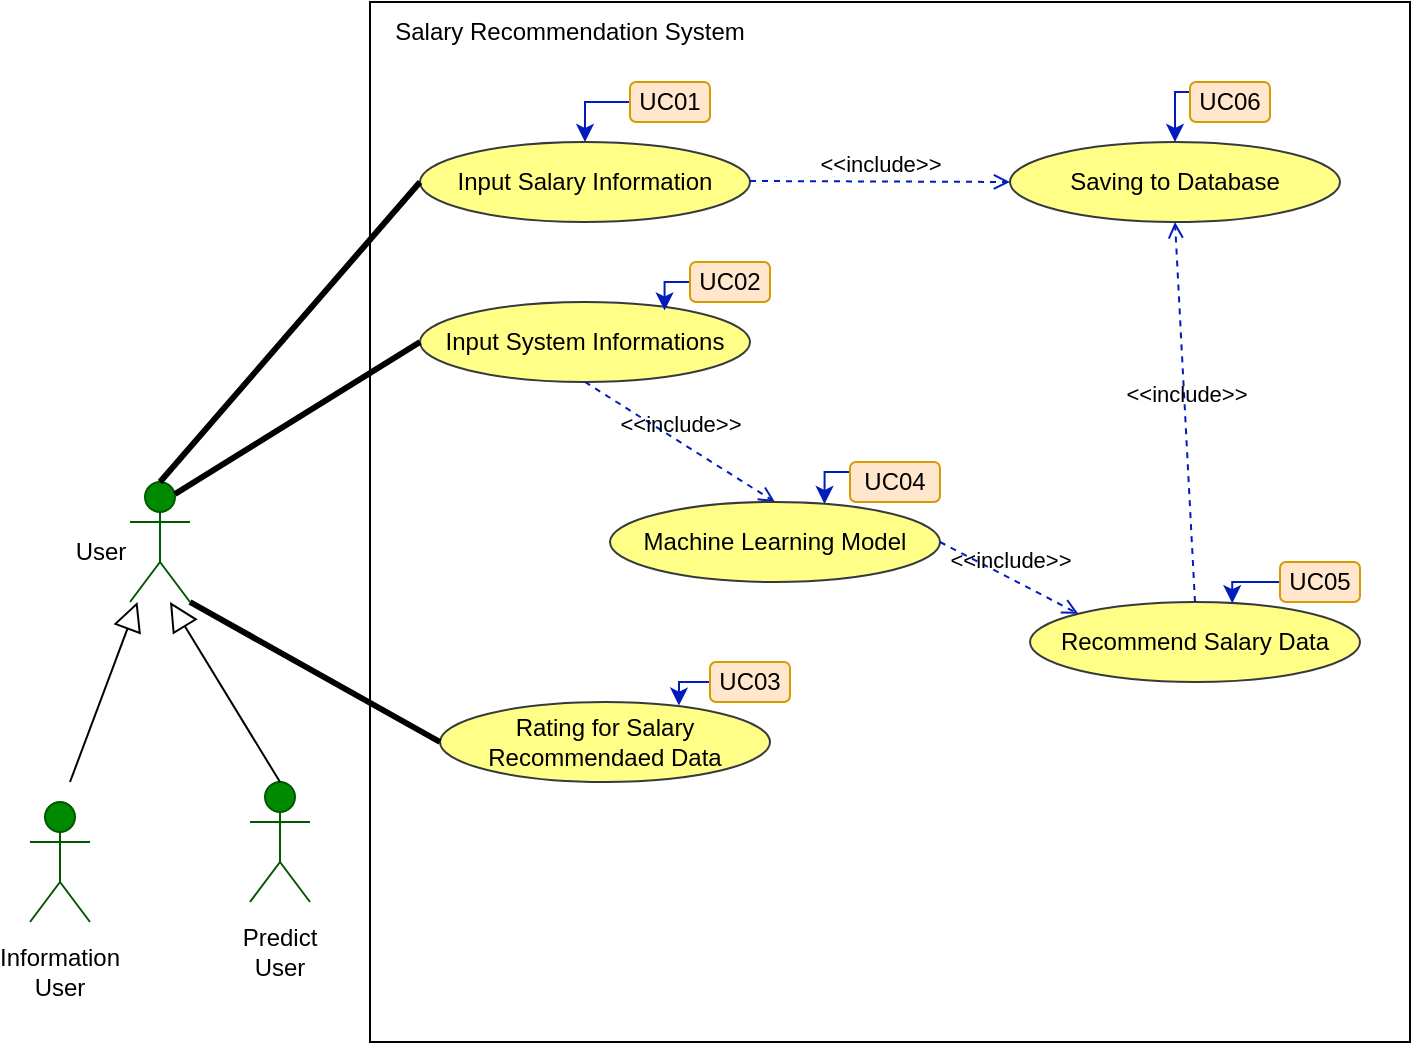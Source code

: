 <mxfile version="20.8.10" type="device"><diagram name="Page-1" id="Gf-9m4Jbnr4AufR5wkpG"><mxGraphModel dx="1036" dy="614" grid="1" gridSize="10" guides="1" tooltips="1" connect="1" arrows="1" fold="1" page="1" pageScale="1" pageWidth="827" pageHeight="1169" math="0" shadow="0"><root><mxCell id="0"/><mxCell id="1" parent="0"/><mxCell id="H_uw6JzIeaf7qpq3a4cU-1" value="User" style="shape=umlActor;verticalLabelPosition=bottom;verticalAlign=top;html=1;outlineConnect=0;fillColor=#008a00;strokeColor=#005700;fontColor=#ffffff;" vertex="1" parent="1"><mxGeometry x="120" y="300" width="30" height="60" as="geometry"/></mxCell><mxCell id="H_uw6JzIeaf7qpq3a4cU-2" value="" style="whiteSpace=wrap;html=1;aspect=fixed;" vertex="1" parent="1"><mxGeometry x="240" y="60" width="520" height="520" as="geometry"/></mxCell><mxCell id="H_uw6JzIeaf7qpq3a4cU-3" value="Salary Recommendation System" style="text;html=1;strokeColor=none;fillColor=none;align=center;verticalAlign=middle;whiteSpace=wrap;rounded=0;" vertex="1" parent="1"><mxGeometry x="240" y="60" width="200" height="30" as="geometry"/></mxCell><mxCell id="H_uw6JzIeaf7qpq3a4cU-4" value="Input Salary Information" style="ellipse;whiteSpace=wrap;html=1;fillColor=#ffff88;strokeColor=#36393d;" vertex="1" parent="1"><mxGeometry x="265" y="130" width="165" height="40" as="geometry"/></mxCell><mxCell id="H_uw6JzIeaf7qpq3a4cU-5" value="Input System Informations" style="ellipse;whiteSpace=wrap;html=1;fillColor=#ffff88;strokeColor=#36393d;" vertex="1" parent="1"><mxGeometry x="265" y="210" width="165" height="40" as="geometry"/></mxCell><mxCell id="H_uw6JzIeaf7qpq3a4cU-9" value="&amp;lt;&amp;lt;include&amp;gt;&amp;gt;" style="html=1;verticalAlign=bottom;labelBackgroundColor=none;endArrow=open;endFill=0;dashed=1;rounded=0;exitX=0.5;exitY=1;exitDx=0;exitDy=0;entryX=0.5;entryY=0;entryDx=0;entryDy=0;fillColor=#0050ef;strokeColor=#001DBC;" edge="1" parent="1" source="H_uw6JzIeaf7qpq3a4cU-5" target="H_uw6JzIeaf7qpq3a4cU-10"><mxGeometry width="160" relative="1" as="geometry"><mxPoint x="340" y="300" as="sourcePoint"/><mxPoint x="500" y="300" as="targetPoint"/></mxGeometry></mxCell><mxCell id="H_uw6JzIeaf7qpq3a4cU-10" value="Machine Learning Model" style="ellipse;whiteSpace=wrap;html=1;fillColor=#ffff88;strokeColor=#36393d;" vertex="1" parent="1"><mxGeometry x="360" y="310" width="165" height="40" as="geometry"/></mxCell><mxCell id="H_uw6JzIeaf7qpq3a4cU-11" value="Recommend Salary Data" style="ellipse;whiteSpace=wrap;html=1;fillColor=#ffff88;strokeColor=#36393d;" vertex="1" parent="1"><mxGeometry x="570" y="360" width="165" height="40" as="geometry"/></mxCell><mxCell id="H_uw6JzIeaf7qpq3a4cU-12" value="&amp;lt;&amp;lt;include&amp;gt;&amp;gt;" style="html=1;verticalAlign=bottom;labelBackgroundColor=none;endArrow=open;endFill=0;dashed=1;rounded=0;entryX=0;entryY=0;entryDx=0;entryDy=0;exitX=1;exitY=0.5;exitDx=0;exitDy=0;fillColor=#0050ef;strokeColor=#001DBC;" edge="1" parent="1" source="H_uw6JzIeaf7qpq3a4cU-10" target="H_uw6JzIeaf7qpq3a4cU-11"><mxGeometry width="160" relative="1" as="geometry"><mxPoint x="340" y="300" as="sourcePoint"/><mxPoint x="500" y="300" as="targetPoint"/></mxGeometry></mxCell><mxCell id="H_uw6JzIeaf7qpq3a4cU-13" value="&amp;lt;&amp;lt;include&amp;gt;&amp;gt;" style="html=1;verticalAlign=bottom;labelBackgroundColor=none;endArrow=open;endFill=0;dashed=1;rounded=0;fillColor=#0050ef;strokeColor=#001DBC;" edge="1" parent="1"><mxGeometry width="160" relative="1" as="geometry"><mxPoint x="430" y="149.5" as="sourcePoint"/><mxPoint x="560" y="150" as="targetPoint"/></mxGeometry></mxCell><mxCell id="H_uw6JzIeaf7qpq3a4cU-14" value="Saving to Database" style="ellipse;whiteSpace=wrap;html=1;fillColor=#ffff88;strokeColor=#36393d;" vertex="1" parent="1"><mxGeometry x="560" y="130" width="165" height="40" as="geometry"/></mxCell><mxCell id="H_uw6JzIeaf7qpq3a4cU-15" value="&amp;lt;&amp;lt;include&amp;gt;&amp;gt;" style="html=1;verticalAlign=bottom;labelBackgroundColor=none;endArrow=open;endFill=0;dashed=1;rounded=0;entryX=0.5;entryY=1;entryDx=0;entryDy=0;exitX=0.5;exitY=0;exitDx=0;exitDy=0;fillColor=#0050ef;strokeColor=#001DBC;" edge="1" parent="1" source="H_uw6JzIeaf7qpq3a4cU-11" target="H_uw6JzIeaf7qpq3a4cU-14"><mxGeometry width="160" relative="1" as="geometry"><mxPoint x="340" y="300" as="sourcePoint"/><mxPoint x="500" y="300" as="targetPoint"/></mxGeometry></mxCell><mxCell id="H_uw6JzIeaf7qpq3a4cU-16" value="Rating for Salary Recommendaed Data" style="ellipse;whiteSpace=wrap;html=1;fillColor=#ffff88;strokeColor=#36393d;" vertex="1" parent="1"><mxGeometry x="275" y="410" width="165" height="40" as="geometry"/></mxCell><mxCell id="H_uw6JzIeaf7qpq3a4cU-17" value="" style="endArrow=none;startArrow=none;endFill=0;startFill=0;endSize=8;html=1;verticalAlign=bottom;labelBackgroundColor=none;strokeWidth=3;rounded=0;exitX=1;exitY=1;exitDx=0;exitDy=0;exitPerimeter=0;entryX=0;entryY=0.5;entryDx=0;entryDy=0;" edge="1" parent="1" source="H_uw6JzIeaf7qpq3a4cU-1" target="H_uw6JzIeaf7qpq3a4cU-16"><mxGeometry width="160" relative="1" as="geometry"><mxPoint x="340" y="300" as="sourcePoint"/><mxPoint x="500" y="300" as="targetPoint"/></mxGeometry></mxCell><mxCell id="H_uw6JzIeaf7qpq3a4cU-18" value="" style="endArrow=none;startArrow=none;endFill=0;startFill=0;endSize=8;html=1;verticalAlign=bottom;labelBackgroundColor=none;strokeWidth=3;rounded=0;exitX=0.75;exitY=0.1;exitDx=0;exitDy=0;exitPerimeter=0;entryX=0;entryY=0.5;entryDx=0;entryDy=0;" edge="1" parent="1" source="H_uw6JzIeaf7qpq3a4cU-1" target="H_uw6JzIeaf7qpq3a4cU-5"><mxGeometry width="160" relative="1" as="geometry"><mxPoint x="340" y="300" as="sourcePoint"/><mxPoint x="500" y="300" as="targetPoint"/></mxGeometry></mxCell><mxCell id="H_uw6JzIeaf7qpq3a4cU-19" value="" style="endArrow=none;startArrow=none;endFill=0;startFill=0;endSize=8;html=1;verticalAlign=bottom;labelBackgroundColor=none;strokeWidth=3;rounded=0;exitX=0.5;exitY=0;exitDx=0;exitDy=0;exitPerimeter=0;entryX=0;entryY=0.5;entryDx=0;entryDy=0;" edge="1" parent="1" source="H_uw6JzIeaf7qpq3a4cU-1" target="H_uw6JzIeaf7qpq3a4cU-4"><mxGeometry width="160" relative="1" as="geometry"><mxPoint x="340" y="300" as="sourcePoint"/><mxPoint x="500" y="300" as="targetPoint"/></mxGeometry></mxCell><mxCell id="H_uw6JzIeaf7qpq3a4cU-35" value="User" style="shape=umlActor;verticalLabelPosition=bottom;verticalAlign=top;html=1;outlineConnect=0;fillColor=#008a00;strokeColor=#005700;fontColor=#ffffff;" vertex="1" parent="1"><mxGeometry x="70" y="460" width="30" height="60" as="geometry"/></mxCell><mxCell id="H_uw6JzIeaf7qpq3a4cU-37" value="User" style="shape=umlActor;verticalLabelPosition=bottom;verticalAlign=top;html=1;outlineConnect=0;fillColor=#008a00;strokeColor=#005700;fontColor=#ffffff;" vertex="1" parent="1"><mxGeometry x="180" y="450" width="30" height="60" as="geometry"/></mxCell><mxCell id="H_uw6JzIeaf7qpq3a4cU-38" value="" style="edgeStyle=none;html=1;endSize=12;endArrow=block;endFill=0;rounded=0;" edge="1" parent="1" target="H_uw6JzIeaf7qpq3a4cU-1"><mxGeometry width="160" relative="1" as="geometry"><mxPoint x="90" y="450" as="sourcePoint"/><mxPoint x="500" y="300" as="targetPoint"/></mxGeometry></mxCell><mxCell id="H_uw6JzIeaf7qpq3a4cU-41" value="" style="edgeStyle=none;html=1;endSize=12;endArrow=block;endFill=0;rounded=0;exitX=0.5;exitY=0;exitDx=0;exitDy=0;exitPerimeter=0;" edge="1" parent="1" source="H_uw6JzIeaf7qpq3a4cU-37"><mxGeometry width="160" relative="1" as="geometry"><mxPoint x="100" y="460" as="sourcePoint"/><mxPoint x="140" y="360" as="targetPoint"/></mxGeometry></mxCell><mxCell id="H_uw6JzIeaf7qpq3a4cU-42" value="User" style="text;html=1;align=center;verticalAlign=middle;resizable=0;points=[];autosize=1;strokeColor=none;fillColor=none;" vertex="1" parent="1"><mxGeometry x="80" y="320" width="50" height="30" as="geometry"/></mxCell><mxCell id="H_uw6JzIeaf7qpq3a4cU-43" value="Information User" style="text;html=1;strokeColor=none;fillColor=none;align=center;verticalAlign=middle;whiteSpace=wrap;rounded=0;" vertex="1" parent="1"><mxGeometry x="55" y="530" width="60" height="30" as="geometry"/></mxCell><mxCell id="H_uw6JzIeaf7qpq3a4cU-44" value="Predict User" style="text;html=1;strokeColor=none;fillColor=none;align=center;verticalAlign=middle;whiteSpace=wrap;rounded=0;" vertex="1" parent="1"><mxGeometry x="165" y="520" width="60" height="30" as="geometry"/></mxCell><mxCell id="H_uw6JzIeaf7qpq3a4cU-52" style="edgeStyle=orthogonalEdgeStyle;rounded=0;orthogonalLoop=1;jettySize=auto;html=1;exitX=0;exitY=0.5;exitDx=0;exitDy=0;fillColor=#0050ef;strokeColor=#001DBC;" edge="1" parent="1" source="H_uw6JzIeaf7qpq3a4cU-45" target="H_uw6JzIeaf7qpq3a4cU-4"><mxGeometry relative="1" as="geometry"/></mxCell><mxCell id="H_uw6JzIeaf7qpq3a4cU-45" value="UC01" style="rounded=1;whiteSpace=wrap;html=1;fillColor=#ffe6cc;strokeColor=#d79b00;" vertex="1" parent="1"><mxGeometry x="370" y="100" width="40" height="20" as="geometry"/></mxCell><mxCell id="H_uw6JzIeaf7qpq3a4cU-57" style="edgeStyle=orthogonalEdgeStyle;rounded=0;orthogonalLoop=1;jettySize=auto;html=1;exitX=0;exitY=0.5;exitDx=0;exitDy=0;entryX=0.741;entryY=0.105;entryDx=0;entryDy=0;entryPerimeter=0;fillColor=#0050ef;strokeColor=#001DBC;" edge="1" parent="1" source="H_uw6JzIeaf7qpq3a4cU-47" target="H_uw6JzIeaf7qpq3a4cU-5"><mxGeometry relative="1" as="geometry"/></mxCell><mxCell id="H_uw6JzIeaf7qpq3a4cU-47" value="UC02" style="rounded=1;whiteSpace=wrap;html=1;fillColor=#ffe6cc;strokeColor=#d79b00;" vertex="1" parent="1"><mxGeometry x="400" y="190" width="40" height="20" as="geometry"/></mxCell><mxCell id="H_uw6JzIeaf7qpq3a4cU-54" style="edgeStyle=orthogonalEdgeStyle;rounded=0;orthogonalLoop=1;jettySize=auto;html=1;exitX=0;exitY=0.5;exitDx=0;exitDy=0;entryX=0.724;entryY=0.045;entryDx=0;entryDy=0;entryPerimeter=0;fillColor=#0050ef;strokeColor=#001DBC;" edge="1" parent="1" source="H_uw6JzIeaf7qpq3a4cU-48" target="H_uw6JzIeaf7qpq3a4cU-16"><mxGeometry relative="1" as="geometry"/></mxCell><mxCell id="H_uw6JzIeaf7qpq3a4cU-48" value="UC03" style="rounded=1;whiteSpace=wrap;html=1;fillColor=#ffe6cc;strokeColor=#d79b00;" vertex="1" parent="1"><mxGeometry x="410" y="390" width="40" height="20" as="geometry"/></mxCell><mxCell id="H_uw6JzIeaf7qpq3a4cU-56" style="edgeStyle=orthogonalEdgeStyle;rounded=0;orthogonalLoop=1;jettySize=auto;html=1;exitX=0;exitY=0.25;exitDx=0;exitDy=0;entryX=0.65;entryY=0.025;entryDx=0;entryDy=0;entryPerimeter=0;fillColor=#0050ef;strokeColor=#001DBC;" edge="1" parent="1" source="H_uw6JzIeaf7qpq3a4cU-49" target="H_uw6JzIeaf7qpq3a4cU-10"><mxGeometry relative="1" as="geometry"/></mxCell><mxCell id="H_uw6JzIeaf7qpq3a4cU-49" value="UC04" style="rounded=1;whiteSpace=wrap;html=1;fillColor=#ffe6cc;strokeColor=#d79b00;" vertex="1" parent="1"><mxGeometry x="480" y="290" width="45" height="20" as="geometry"/></mxCell><mxCell id="H_uw6JzIeaf7qpq3a4cU-55" style="edgeStyle=orthogonalEdgeStyle;rounded=0;orthogonalLoop=1;jettySize=auto;html=1;exitX=0;exitY=0.5;exitDx=0;exitDy=0;entryX=0.613;entryY=0.015;entryDx=0;entryDy=0;entryPerimeter=0;fillColor=#0050ef;strokeColor=#001DBC;" edge="1" parent="1" source="H_uw6JzIeaf7qpq3a4cU-50" target="H_uw6JzIeaf7qpq3a4cU-11"><mxGeometry relative="1" as="geometry"/></mxCell><mxCell id="H_uw6JzIeaf7qpq3a4cU-50" value="UC05" style="rounded=1;whiteSpace=wrap;html=1;fillColor=#ffe6cc;strokeColor=#d79b00;" vertex="1" parent="1"><mxGeometry x="695" y="340" width="40" height="20" as="geometry"/></mxCell><mxCell id="H_uw6JzIeaf7qpq3a4cU-53" style="edgeStyle=orthogonalEdgeStyle;rounded=0;orthogonalLoop=1;jettySize=auto;html=1;exitX=0;exitY=0.25;exitDx=0;exitDy=0;entryX=0.5;entryY=0;entryDx=0;entryDy=0;fillColor=#0050ef;strokeColor=#001DBC;" edge="1" parent="1" source="H_uw6JzIeaf7qpq3a4cU-51" target="H_uw6JzIeaf7qpq3a4cU-14"><mxGeometry relative="1" as="geometry"/></mxCell><mxCell id="H_uw6JzIeaf7qpq3a4cU-51" value="UC06" style="rounded=1;whiteSpace=wrap;html=1;fillColor=#ffe6cc;strokeColor=#d79b00;" vertex="1" parent="1"><mxGeometry x="650" y="100" width="40" height="20" as="geometry"/></mxCell></root></mxGraphModel></diagram></mxfile>
